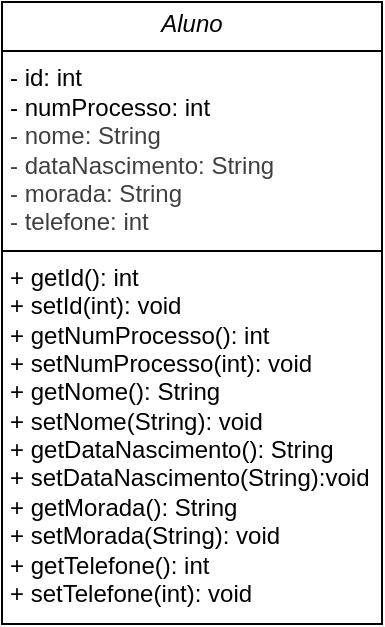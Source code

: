 <mxfile>
    <diagram id="E5OkMzbmT8OMnk7BrGsz" name="Page-1">
        <mxGraphModel dx="772" dy="475" grid="1" gridSize="10" guides="1" tooltips="1" connect="1" arrows="1" fold="1" page="1" pageScale="1" pageWidth="850" pageHeight="1100" math="0" shadow="0">
            <root>
                <mxCell id="0"/>
                <mxCell id="1" parent="0"/>
                <mxCell id="2" value="&lt;p style=&quot;margin:0px;margin-top:4px;text-align:center;&quot;&gt;&lt;i&gt;Aluno&lt;/i&gt;&lt;/p&gt;&lt;hr size=&quot;1&quot; style=&quot;border-style:solid;&quot;&gt;&lt;p style=&quot;margin:0px;margin-left:4px;&quot;&gt;- id: int&lt;br&gt;- numProcesso: int&lt;/p&gt;&lt;p style=&quot;margin:0px;margin-left:4px;&quot;&gt;&lt;span style=&quot;color: rgb(63, 63, 63);&quot;&gt;- nome: String&lt;/span&gt;&lt;/p&gt;&lt;p style=&quot;margin:0px;margin-left:4px;&quot;&gt;&lt;span style=&quot;color: rgb(63, 63, 63);&quot;&gt;- dataNascimento: String&lt;/span&gt;&lt;span style=&quot;color: rgb(63, 63, 63);&quot;&gt;&lt;/span&gt;&lt;/p&gt;&lt;p style=&quot;margin:0px;margin-left:4px;&quot;&gt;&lt;span style=&quot;color: rgb(63, 63, 63);&quot;&gt;- morada: String&lt;/span&gt;&lt;/p&gt;&lt;p style=&quot;margin:0px;margin-left:4px;&quot;&gt;&lt;span style=&quot;color: rgb(63, 63, 63);&quot;&gt;- telefone: int&lt;/span&gt;&lt;span style=&quot;color: rgb(63, 63, 63);&quot;&gt;&lt;/span&gt;&lt;/p&gt;&lt;hr size=&quot;1&quot; style=&quot;border-style:solid;&quot;&gt;&lt;p style=&quot;margin:0px;margin-left:4px;&quot;&gt;+ getId(): int&lt;br&gt;+ setId(int): void&lt;/p&gt;&lt;p style=&quot;margin:0px;margin-left:4px;&quot;&gt;+ getNumProcesso(): int&lt;/p&gt;&lt;p style=&quot;margin:0px;margin-left:4px;&quot;&gt;+ setNumProcesso(int): void&lt;/p&gt;&lt;p style=&quot;margin:0px;margin-left:4px;&quot;&gt;+ getNome(): String&lt;/p&gt;&lt;p style=&quot;margin:0px;margin-left:4px;&quot;&gt;+ setNome(String): void&lt;/p&gt;&lt;p style=&quot;margin:0px;margin-left:4px;&quot;&gt;+ getDataNascimento(): String&lt;/p&gt;&lt;p style=&quot;margin:0px;margin-left:4px;&quot;&gt;+ setDataNascimento(String):void&lt;/p&gt;&lt;p style=&quot;margin:0px;margin-left:4px;&quot;&gt;+ getMorada(): String&lt;/p&gt;&lt;p style=&quot;margin:0px;margin-left:4px;&quot;&gt;+ setMorada(String): void&lt;/p&gt;&lt;p style=&quot;margin:0px;margin-left:4px;&quot;&gt;+ getTelefone(): int&lt;/p&gt;&lt;p style=&quot;margin:0px;margin-left:4px;&quot;&gt;+ setTelefone(int): void&lt;/p&gt;" style="verticalAlign=top;align=left;overflow=fill;html=1;whiteSpace=wrap;" vertex="1" parent="1">
                    <mxGeometry x="119" y="119" width="190" height="311" as="geometry"/>
                </mxCell>
            </root>
        </mxGraphModel>
    </diagram>
</mxfile>